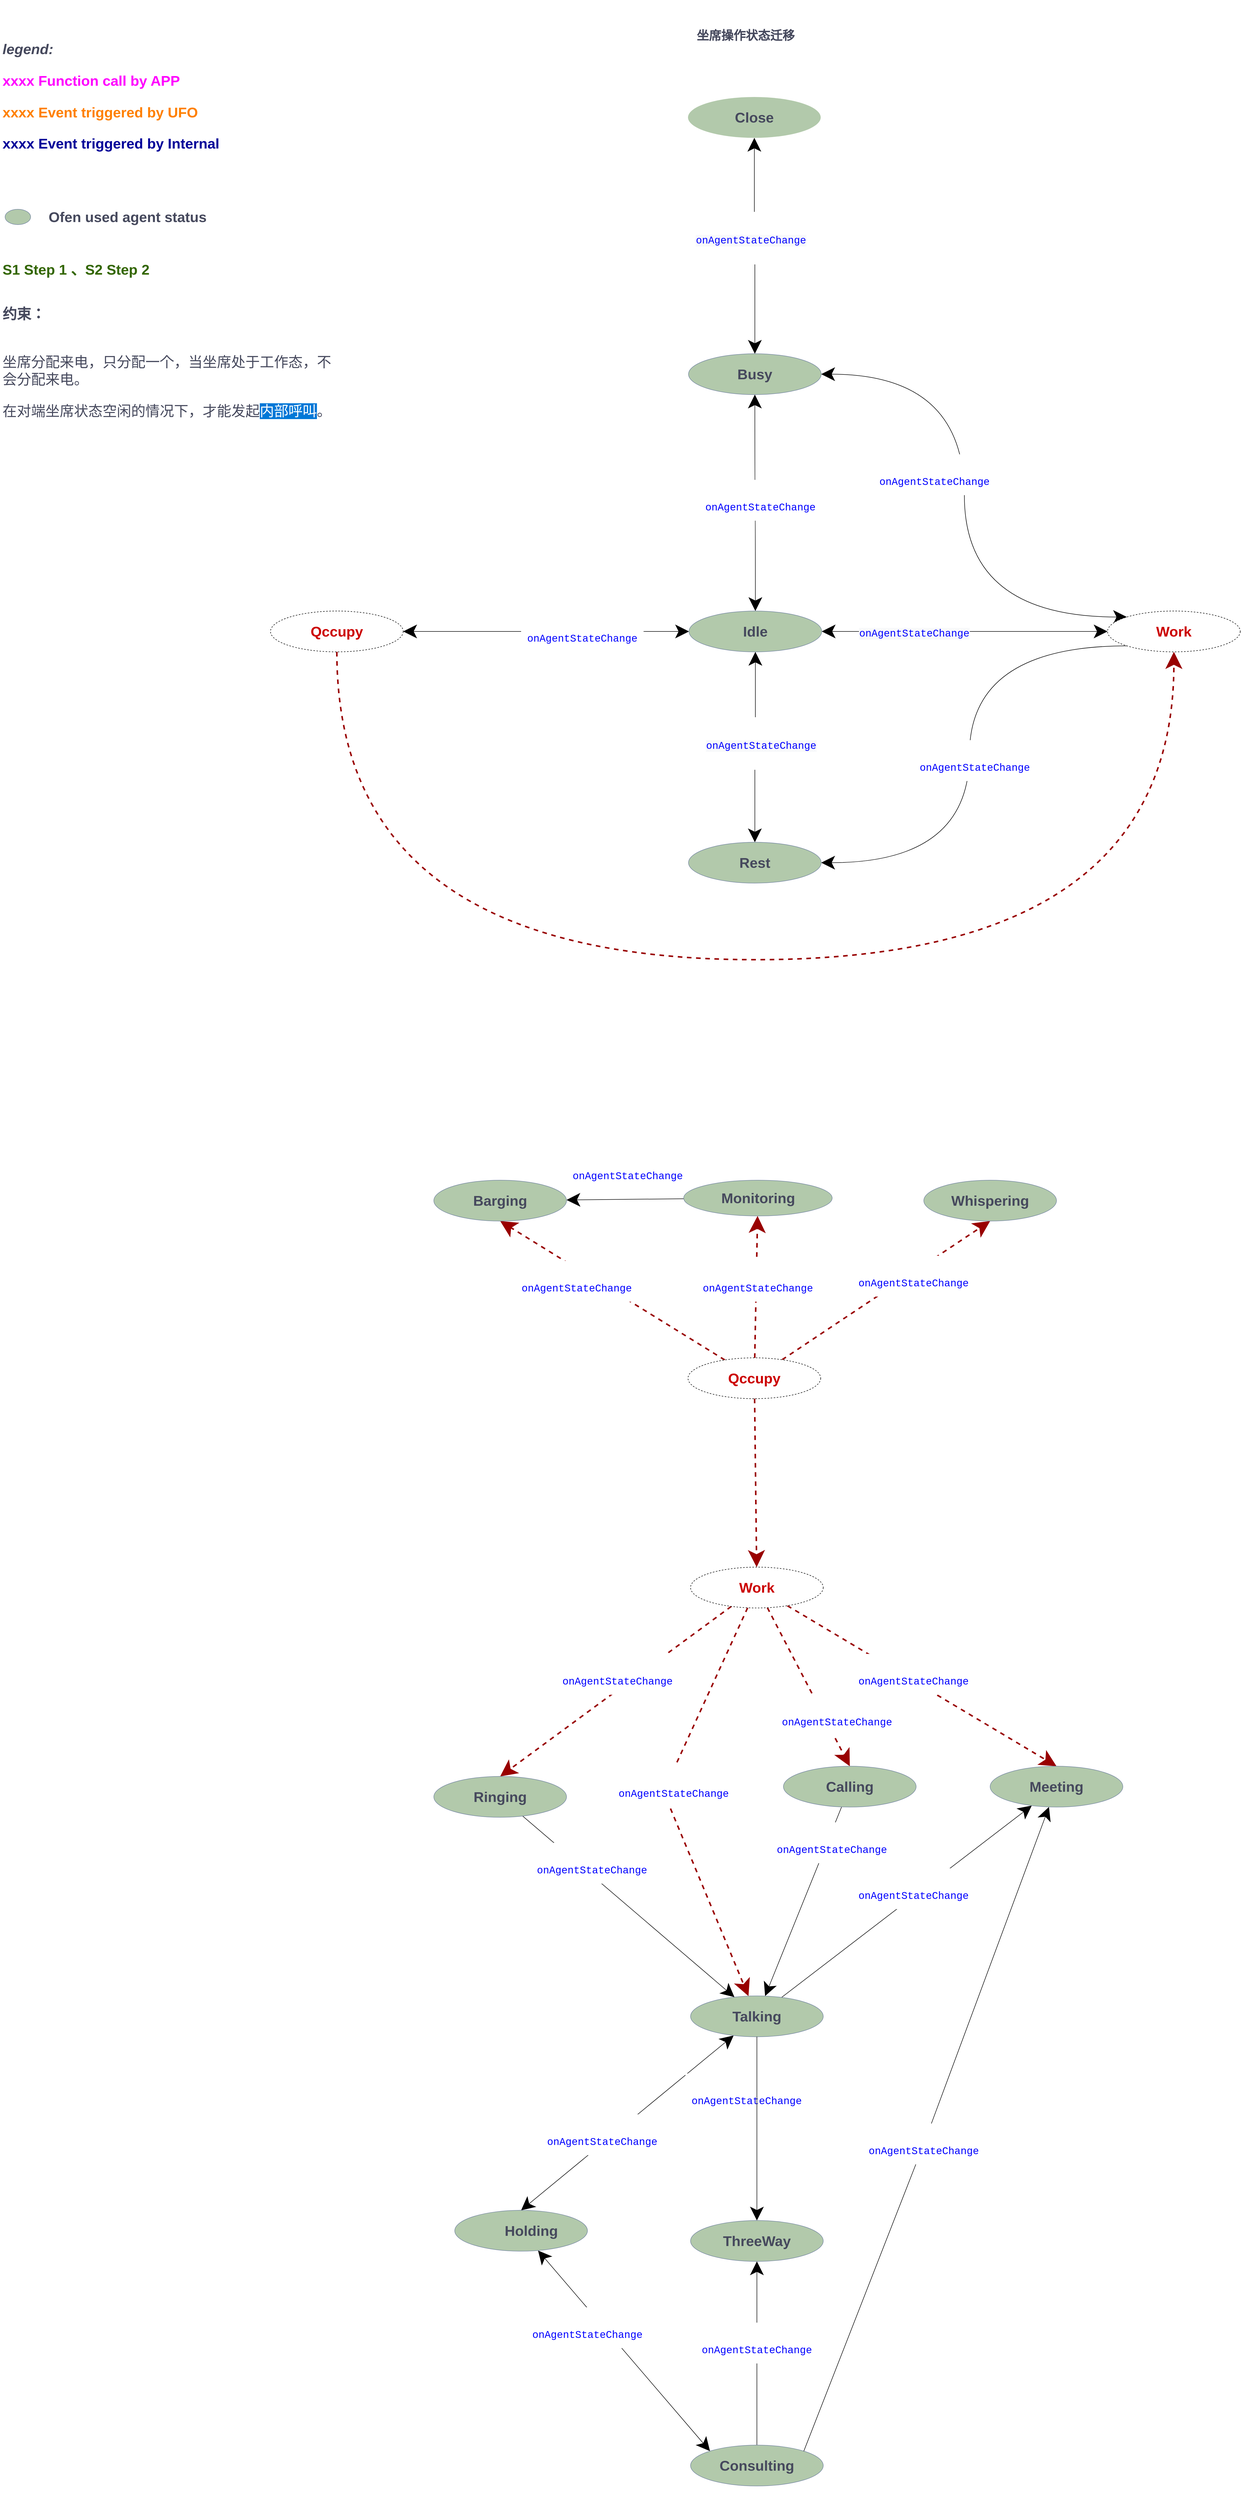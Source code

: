 <mxfile version="16.5.6" type="github">
  <diagram id="exjufbBnSaVFU7colq5O" name="第 1 页">
    <mxGraphModel dx="3065" dy="1188" grid="1" gridSize="10" guides="1" tooltips="1" connect="1" arrows="1" fold="1" page="1" pageScale="1" pageWidth="827" pageHeight="1169" math="0" shadow="0">
      <root>
        <mxCell id="0" />
        <mxCell id="1" parent="0" />
        <mxCell id="luQNXLgjJycTRz7pYveU-1" value="&lt;h1 style=&quot;font-size: 28px&quot;&gt;&lt;font style=&quot;font-size: 28px&quot;&gt;&lt;br&gt;&lt;/font&gt;&lt;/h1&gt;&lt;p style=&quot;font-size: 28px&quot;&gt;&lt;font style=&quot;font-size: 28px&quot;&gt;&lt;b&gt;&lt;i&gt;legend:&lt;/i&gt;&lt;/b&gt;&lt;/font&gt;&lt;/p&gt;&lt;p style=&quot;font-size: 28px&quot;&gt;&lt;font color=&quot;#ff00ff&quot; style=&quot;font-size: 28px&quot;&gt;&lt;b&gt;xxxx Function call by APP&lt;/b&gt;&lt;/font&gt;&lt;/p&gt;&lt;p style=&quot;font-size: 28px&quot;&gt;&lt;font style=&quot;font-size: 28px&quot;&gt;&lt;b style=&quot;color: rgb(255 , 128 , 0)&quot;&gt;xxxx Event triggered&amp;nbsp;by UFO&lt;/b&gt;&lt;font color=&quot;#ff00ff&quot; style=&quot;font-size: 28px&quot;&gt;&lt;b&gt;&lt;br&gt;&lt;/b&gt;&lt;/font&gt;&lt;/font&gt;&lt;/p&gt;&lt;p style=&quot;font-size: 28px&quot;&gt;&lt;b&gt;&lt;font style=&quot;font-size: 28px&quot;&gt;&lt;font color=&quot;#000099&quot; style=&quot;font-size: 28px&quot;&gt;xxxx Event triggered&amp;nbsp;by Internal&lt;/font&gt;&lt;font color=&quot;#ff00ff&quot; style=&quot;font-size: 28px&quot;&gt;&lt;br&gt;&lt;/font&gt;&lt;/font&gt;&lt;/b&gt;&lt;/p&gt;&lt;p style=&quot;font-size: 28px&quot;&gt;&lt;br&gt;&lt;/p&gt;&lt;p style=&quot;font-size: 28px&quot;&gt;&lt;font color=&quot;#336600&quot; style=&quot;font-size: 28px&quot;&gt;&lt;b&gt;&lt;br&gt;&lt;/b&gt;&lt;/font&gt;&lt;/p&gt;&lt;p style=&quot;font-size: 28px&quot;&gt;&lt;font color=&quot;#336600&quot; style=&quot;font-size: 28px&quot;&gt;&lt;b&gt;&lt;br&gt;&lt;/b&gt;&lt;/font&gt;&lt;/p&gt;&lt;p style=&quot;font-size: 28px&quot;&gt;&lt;font color=&quot;#336600&quot; style=&quot;font-size: 28px&quot;&gt;&lt;b&gt;S1 Step 1 、S2 Step 2&lt;/b&gt;&lt;/font&gt;&lt;/p&gt;&lt;p style=&quot;font-size: 28px&quot;&gt;&lt;font style=&quot;font-size: 28px&quot;&gt;&lt;br&gt;&lt;/font&gt;&lt;/p&gt;&lt;p style=&quot;font-size: 28px&quot;&gt;&lt;font color=&quot;#ff8000&quot; style=&quot;font-size: 28px&quot;&gt;&lt;br&gt;&lt;/font&gt;&lt;/p&gt;&lt;p style=&quot;font-size: 28px&quot;&gt;&lt;font color=&quot;#ff8000&quot; style=&quot;font-size: 28px&quot;&gt;&lt;br&gt;&lt;/font&gt;&lt;/p&gt;&lt;p style=&quot;font-size: 28px&quot;&gt;&lt;br&gt;&lt;/p&gt;" style="text;html=1;strokeColor=none;fillColor=none;spacing=5;spacingTop=-20;whiteSpace=wrap;overflow=hidden;rounded=0;fontColor=#46495D;" parent="1" vertex="1">
          <mxGeometry x="-500" y="20" width="661" height="560" as="geometry" />
        </mxCell>
        <mxCell id="luQNXLgjJycTRz7pYveU-2" value="&lt;font size=&quot;1&quot;&gt;&lt;b style=&quot;font-size: 28px&quot;&gt;Ofen used agent status&lt;/b&gt;&lt;/font&gt;" style="text;html=1;align=center;verticalAlign=middle;whiteSpace=wrap;rounded=0;strokeWidth=5;fontColor=#46495D;" parent="1" vertex="1">
          <mxGeometry x="-450" y="420" width="400" height="30" as="geometry" />
        </mxCell>
        <mxCell id="luQNXLgjJycTRz7pYveU-3" value="" style="ellipse;whiteSpace=wrap;html=1;fillColor=#B2C9AB;strokeColor=#788AA3;strokeWidth=1;fontColor=#46495D;" parent="1" vertex="1">
          <mxGeometry x="-490" y="420" width="50" height="30" as="geometry" />
        </mxCell>
        <mxCell id="luQNXLgjJycTRz7pYveU-4" style="edgeStyle=orthogonalEdgeStyle;curved=1;rounded=0;orthogonalLoop=1;jettySize=auto;html=1;endSize=24;startArrow=classic;startFill=1;startSize=24;" parent="1" source="luQNXLgjJycTRz7pYveU-7" target="luQNXLgjJycTRz7pYveU-16" edge="1">
          <mxGeometry relative="1" as="geometry" />
        </mxCell>
        <mxCell id="luQNXLgjJycTRz7pYveU-7" value="&lt;span style=&quot;font-size: 28px&quot;&gt;Busy&lt;/span&gt;" style="ellipse;whiteSpace=wrap;html=1;fillColor=#B2C9AB;strokeColor=#788AA3;fontColor=#46495D;fontStyle=1" parent="1" vertex="1">
          <mxGeometry x="849" y="703" width="260" height="80" as="geometry" />
        </mxCell>
        <mxCell id="luQNXLgjJycTRz7pYveU-8" value="&lt;h1&gt;坐席操作状态迁移&lt;/h1&gt;&lt;p style=&quot;font-size: 20px&quot;&gt;&lt;br&gt;&lt;/p&gt;&lt;p style=&quot;font-size: 20px&quot;&gt;&lt;br&gt;&lt;/p&gt;&lt;p&gt;&lt;font color=&quot;#ff8000&quot;&gt;&lt;br&gt;&lt;/font&gt;&lt;/p&gt;&lt;p&gt;&lt;font color=&quot;#ff8000&quot;&gt;&lt;br&gt;&lt;/font&gt;&lt;/p&gt;&lt;p&gt;&lt;br&gt;&lt;/p&gt;" style="text;html=1;strokeColor=none;fillColor=none;spacing=5;spacingTop=-20;whiteSpace=wrap;overflow=hidden;rounded=0;fontColor=#46495D;" parent="1" vertex="1">
          <mxGeometry x="860" y="60" width="250" height="60" as="geometry" />
        </mxCell>
        <mxCell id="luQNXLgjJycTRz7pYveU-105" style="edgeStyle=orthogonalEdgeStyle;rounded=0;orthogonalLoop=1;jettySize=auto;html=1;endSize=24;startArrow=classic;startFill=1;startSize=24;" parent="1" source="luQNXLgjJycTRz7pYveU-16" target="luQNXLgjJycTRz7pYveU-19" edge="1">
          <mxGeometry relative="1" as="geometry" />
        </mxCell>
        <mxCell id="luQNXLgjJycTRz7pYveU-110" value="" style="edgeStyle=orthogonalEdgeStyle;curved=1;rounded=0;orthogonalLoop=1;jettySize=auto;html=1;endSize=24;startArrow=classic;startFill=1;startSize=24;" parent="1" source="luQNXLgjJycTRz7pYveU-16" target="luQNXLgjJycTRz7pYveU-109" edge="1">
          <mxGeometry relative="1" as="geometry" />
        </mxCell>
        <mxCell id="luQNXLgjJycTRz7pYveU-114" value="" style="edgeStyle=orthogonalEdgeStyle;curved=1;rounded=0;orthogonalLoop=1;jettySize=auto;html=1;startArrow=classic;startFill=1;startSize=24;endSize=24;" parent="1" source="luQNXLgjJycTRz7pYveU-16" target="luQNXLgjJycTRz7pYveU-113" edge="1">
          <mxGeometry relative="1" as="geometry" />
        </mxCell>
        <mxCell id="luQNXLgjJycTRz7pYveU-16" value="&lt;span style=&quot;font-size: 28px&quot;&gt;Idle&lt;/span&gt;" style="ellipse;whiteSpace=wrap;html=1;fillColor=#B2C9AB;strokeColor=#788AA3;fontColor=#46495D;fontStyle=1" parent="1" vertex="1">
          <mxGeometry x="850" y="1207" width="260" height="80" as="geometry" />
        </mxCell>
        <mxCell id="luQNXLgjJycTRz7pYveU-19" value="&lt;span style=&quot;font-size: 28px&quot;&gt;Rest&lt;/span&gt;" style="ellipse;whiteSpace=wrap;html=1;fillColor=#B2C9AB;strokeColor=#788AA3;fontColor=#46495D;fontStyle=1" parent="1" vertex="1">
          <mxGeometry x="849" y="1660" width="260" height="80" as="geometry" />
        </mxCell>
        <mxCell id="luQNXLgjJycTRz7pYveU-20" style="edgeStyle=orthogonalEdgeStyle;rounded=0;orthogonalLoop=1;jettySize=auto;html=1;entryX=0.5;entryY=0;entryDx=0;entryDy=0;endSize=24;startArrow=classic;startFill=1;startSize=24;" parent="1" source="luQNXLgjJycTRz7pYveU-21" target="luQNXLgjJycTRz7pYveU-7" edge="1">
          <mxGeometry relative="1" as="geometry" />
        </mxCell>
        <mxCell id="luQNXLgjJycTRz7pYveU-21" value="&lt;span style=&quot;font-size: 28px&quot;&gt;Close&lt;/span&gt;" style="ellipse;whiteSpace=wrap;html=1;fillColor=#B2C9AB;strokeColor=none;fontColor=#46495D;fontStyle=1" parent="1" vertex="1">
          <mxGeometry x="848" y="200" width="260" height="80" as="geometry" />
        </mxCell>
        <mxCell id="luQNXLgjJycTRz7pYveU-60" value="&lt;div style=&quot;font-family: &amp;#34;consolas&amp;#34; , &amp;#34;courier new&amp;#34; , monospace ; line-height: 19px ; font-size: 28px&quot;&gt;&lt;div style=&quot;font-family: &amp;#34;consolas&amp;#34; , &amp;#34;courier new&amp;#34; , monospace ; line-height: 19px&quot;&gt;&lt;h1 class=&quot;topictitle1&quot;&gt;&lt;span style=&quot;background-color: rgb(248 , 249 , 250) ; color: rgb(0 , 0 , 255) ; font-size: 20px ; font-weight: 400&quot;&gt;onAgentStateChange&lt;/span&gt;&lt;br&gt;&lt;/h1&gt;&lt;/div&gt;&lt;/div&gt;" style="edgeLabel;html=1;align=center;verticalAlign=middle;resizable=0;points=[];fontSize=15;fontColor=#CC00CC;labelBackgroundColor=default;fontStyle=1;" parent="1" vertex="1" connectable="0">
          <mxGeometry x="651" y="270" as="geometry">
            <mxPoint x="320" y="206" as="offset" />
          </mxGeometry>
        </mxCell>
        <mxCell id="luQNXLgjJycTRz7pYveU-61" value="&lt;span style=&quot;font-family: &amp;#34;consolas&amp;#34; , &amp;#34;courier new&amp;#34; , monospace&quot;&gt;&lt;br&gt;&lt;/span&gt;&lt;span style=&quot;color: rgb(0 , 0 , 255) ; font-family: &amp;#34;consolas&amp;#34; , &amp;#34;courier new&amp;#34; , monospace&quot;&gt;onAgentStateChange&lt;/span&gt;&lt;span style=&quot;color: rgb(0 , 0 , 255) ; font-family: &amp;#34;consolas&amp;#34; , &amp;#34;courier new&amp;#34; , monospace&quot;&gt;&lt;br&gt;&lt;/span&gt;" style="rounded=0;whiteSpace=wrap;html=1;labelBackgroundColor=none;fontSize=20;fontColor=#FF8000;fillColor=#FFFFFF;gradientColor=none;strokeColor=none;" parent="1" vertex="1">
          <mxGeometry x="870" y="950" width="240" height="80" as="geometry" />
        </mxCell>
        <mxCell id="luQNXLgjJycTRz7pYveU-82" value="&lt;div style=&quot;font-family: &amp;#34;consolas&amp;#34; , &amp;#34;courier new&amp;#34; , monospace ; line-height: 19px ; font-size: 28px&quot;&gt;&lt;div style=&quot;font-family: &amp;#34;consolas&amp;#34; , &amp;#34;courier new&amp;#34; , monospace ; line-height: 19px&quot;&gt;&lt;h1 class=&quot;topictitle1&quot;&gt;&lt;span style=&quot;background-color: rgb(248 , 249 , 250) ; color: rgb(0 , 0 , 255) ; font-size: 20px ; font-weight: 400&quot;&gt;onAgentStateChange&lt;/span&gt;&lt;br&gt;&lt;/h1&gt;&lt;/div&gt;&lt;/div&gt;" style="edgeLabel;html=1;align=center;verticalAlign=middle;resizable=0;points=[];fontSize=15;fontColor=#CC00CC;labelBackgroundColor=default;fontStyle=1;" parent="1" vertex="1" connectable="0">
          <mxGeometry x="671" y="1260" as="geometry">
            <mxPoint x="320" y="206" as="offset" />
          </mxGeometry>
        </mxCell>
        <mxCell id="luQNXLgjJycTRz7pYveU-90" value="&lt;span style=&quot;font-family: &amp;#34;consolas&amp;#34; , &amp;#34;courier new&amp;#34; , monospace&quot;&gt;&lt;br&gt;&lt;/span&gt;&lt;span style=&quot;color: rgb(0 , 0 , 255) ; font-family: &amp;#34;consolas&amp;#34; , &amp;#34;courier new&amp;#34; , monospace&quot;&gt;onAgentStateChange&lt;/span&gt;&lt;span style=&quot;color: rgb(0 , 0 , 255) ; font-family: &amp;#34;consolas&amp;#34; , &amp;#34;courier new&amp;#34; , monospace&quot;&gt;&lt;br&gt;&lt;/span&gt;" style="rounded=0;whiteSpace=wrap;html=1;labelBackgroundColor=none;fontSize=20;fontColor=#FF8000;fillColor=#FFFFFF;gradientColor=none;strokeColor=none;" parent="1" vertex="1">
          <mxGeometry x="521" y="1207" width="240" height="80" as="geometry" />
        </mxCell>
        <mxCell id="gVOeunJgA8M7Oenam6cE-50" style="edgeStyle=orthogonalEdgeStyle;rounded=0;orthogonalLoop=1;jettySize=auto;html=1;dashed=1;fontColor=#CC0000;startArrow=none;startFill=0;startSize=24;endSize=24;strokeColor=#990000;strokeWidth=3;curved=1;" parent="1" source="luQNXLgjJycTRz7pYveU-109" target="luQNXLgjJycTRz7pYveU-113" edge="1">
          <mxGeometry relative="1" as="geometry">
            <Array as="points">
              <mxPoint x="160" y="1890" />
              <mxPoint x="1800" y="1890" />
            </Array>
          </mxGeometry>
        </mxCell>
        <mxCell id="luQNXLgjJycTRz7pYveU-109" value="&lt;span style=&quot;font-size: 28px&quot;&gt;Qccupy&lt;/span&gt;" style="ellipse;whiteSpace=wrap;html=1;dashed=1;fontStyle=1;fontColor=#CC0000;" parent="1" vertex="1">
          <mxGeometry x="30" y="1207" width="260" height="80" as="geometry" />
        </mxCell>
        <mxCell id="luQNXLgjJycTRz7pYveU-115" style="rounded=0;orthogonalLoop=1;jettySize=auto;html=1;entryX=1;entryY=0.5;entryDx=0;entryDy=0;startArrow=classic;startFill=1;startSize=24;endSize=24;edgeStyle=orthogonalEdgeStyle;curved=1;exitX=0;exitY=0;exitDx=0;exitDy=0;" parent="1" source="luQNXLgjJycTRz7pYveU-113" target="luQNXLgjJycTRz7pYveU-7" edge="1">
          <mxGeometry relative="1" as="geometry" />
        </mxCell>
        <mxCell id="luQNXLgjJycTRz7pYveU-117" style="edgeStyle=orthogonalEdgeStyle;curved=1;rounded=0;orthogonalLoop=1;jettySize=auto;html=1;entryX=1;entryY=0.5;entryDx=0;entryDy=0;startArrow=none;startFill=0;startSize=24;endSize=24;exitX=0;exitY=1;exitDx=0;exitDy=0;" parent="1" source="luQNXLgjJycTRz7pYveU-113" target="luQNXLgjJycTRz7pYveU-19" edge="1">
          <mxGeometry relative="1" as="geometry" />
        </mxCell>
        <mxCell id="luQNXLgjJycTRz7pYveU-113" value="&lt;span style=&quot;font-size: 28px&quot;&gt;Work&lt;/span&gt;" style="ellipse;whiteSpace=wrap;html=1;dashed=1;fontStyle=1;fontColor=#CC0000;" parent="1" vertex="1">
          <mxGeometry x="1670" y="1207" width="260" height="80" as="geometry" />
        </mxCell>
        <mxCell id="luQNXLgjJycTRz7pYveU-116" value="&lt;span style=&quot;font-family: &amp;#34;consolas&amp;#34; , &amp;#34;courier new&amp;#34; , monospace&quot;&gt;&lt;br&gt;&lt;/span&gt;&lt;span style=&quot;color: rgb(0 , 0 , 255) ; font-family: &amp;#34;consolas&amp;#34; , &amp;#34;courier new&amp;#34; , monospace&quot;&gt;onAgentStateChange&lt;/span&gt;&lt;span style=&quot;color: rgb(0 , 0 , 255) ; font-family: &amp;#34;consolas&amp;#34; , &amp;#34;courier new&amp;#34; , monospace&quot;&gt;&lt;br&gt;&lt;/span&gt;" style="rounded=0;whiteSpace=wrap;html=1;labelBackgroundColor=none;fontSize=20;fontColor=#FF8000;fillColor=#FFFFFF;gradientColor=none;strokeColor=none;" parent="1" vertex="1">
          <mxGeometry x="1211" y="900" width="240" height="80" as="geometry" />
        </mxCell>
        <mxCell id="luQNXLgjJycTRz7pYveU-118" value="&lt;span style=&quot;font-family: &amp;#34;consolas&amp;#34; , &amp;#34;courier new&amp;#34; , monospace&quot;&gt;&lt;br&gt;&lt;/span&gt;&lt;span style=&quot;color: rgb(0 , 0 , 255) ; font-family: &amp;#34;consolas&amp;#34; , &amp;#34;courier new&amp;#34; , monospace&quot;&gt;onAgentStateChange&lt;/span&gt;&lt;span style=&quot;color: rgb(0 , 0 , 255) ; font-family: &amp;#34;consolas&amp;#34; , &amp;#34;courier new&amp;#34; , monospace&quot;&gt;&lt;br&gt;&lt;/span&gt;" style="rounded=0;whiteSpace=wrap;html=1;labelBackgroundColor=none;fontSize=20;fontColor=#FF8000;fillColor=#FFFFFF;gradientColor=none;strokeColor=none;" parent="1" vertex="1">
          <mxGeometry x="1290" y="1460" width="240" height="80" as="geometry" />
        </mxCell>
        <mxCell id="luQNXLgjJycTRz7pYveU-119" value="&lt;div style=&quot;font-family: &amp;#34;consolas&amp;#34; , &amp;#34;courier new&amp;#34; , monospace ; line-height: 19px ; font-size: 28px&quot;&gt;&lt;div style=&quot;font-family: &amp;#34;consolas&amp;#34; , &amp;#34;courier new&amp;#34; , monospace ; line-height: 19px&quot;&gt;&lt;h1 class=&quot;topictitle1&quot;&gt;&lt;span style=&quot;background-color: rgb(248 , 249 , 250) ; color: rgb(0 , 0 , 255) ; font-size: 20px ; font-weight: 400&quot;&gt;onAgentStateChange&lt;/span&gt;&lt;br&gt;&lt;/h1&gt;&lt;/div&gt;&lt;/div&gt;" style="edgeLabel;html=1;align=center;verticalAlign=middle;resizable=0;points=[];fontSize=15;fontColor=#CC00CC;labelBackgroundColor=default;fontStyle=1;" parent="1" vertex="1" connectable="0">
          <mxGeometry x="971" y="1040" as="geometry">
            <mxPoint x="320" y="206" as="offset" />
          </mxGeometry>
        </mxCell>
        <mxCell id="luQNXLgjJycTRz7pYveU-126" style="rounded=0;orthogonalLoop=1;jettySize=auto;html=1;startArrow=none;startFill=0;startSize=24;endSize=24;dashed=1;strokeColor=#990000;strokeWidth=3;" parent="1" source="luQNXLgjJycTRz7pYveU-120" target="luQNXLgjJycTRz7pYveU-123" edge="1">
          <mxGeometry relative="1" as="geometry" />
        </mxCell>
        <mxCell id="luQNXLgjJycTRz7pYveU-127" style="rounded=0;orthogonalLoop=1;jettySize=auto;html=1;entryX=0.5;entryY=1;entryDx=0;entryDy=0;startArrow=none;startFill=0;startSize=24;endSize=24;dashed=1;strokeColor=#990000;strokeWidth=3;" parent="1" source="luQNXLgjJycTRz7pYveU-120" target="luQNXLgjJycTRz7pYveU-124" edge="1">
          <mxGeometry relative="1" as="geometry" />
        </mxCell>
        <mxCell id="luQNXLgjJycTRz7pYveU-128" style="rounded=0;orthogonalLoop=1;jettySize=auto;html=1;startArrow=none;startFill=0;startSize=24;endSize=24;entryX=0.5;entryY=1;entryDx=0;entryDy=0;dashed=1;strokeColor=#990000;strokeWidth=3;" parent="1" source="luQNXLgjJycTRz7pYveU-120" target="luQNXLgjJycTRz7pYveU-125" edge="1">
          <mxGeometry relative="1" as="geometry" />
        </mxCell>
        <mxCell id="gVOeunJgA8M7Oenam6cE-51" style="rounded=0;orthogonalLoop=1;jettySize=auto;html=1;dashed=1;fontColor=#CC0000;startArrow=none;startFill=0;startSize=24;endSize=24;strokeColor=#990000;strokeWidth=3;" parent="1" source="luQNXLgjJycTRz7pYveU-120" target="luQNXLgjJycTRz7pYveU-130" edge="1">
          <mxGeometry relative="1" as="geometry" />
        </mxCell>
        <mxCell id="luQNXLgjJycTRz7pYveU-120" value="&lt;span style=&quot;font-size: 28px&quot;&gt;Qccupy&lt;/span&gt;" style="ellipse;whiteSpace=wrap;html=1;dashed=1;fontStyle=1;fontColor=#CC0000;" parent="1" vertex="1">
          <mxGeometry x="848" y="2670" width="260" height="80" as="geometry" />
        </mxCell>
        <mxCell id="luQNXLgjJycTRz7pYveU-129" style="rounded=0;orthogonalLoop=1;jettySize=auto;html=1;startArrow=none;startFill=0;startSize=24;endSize=24;" parent="1" source="luQNXLgjJycTRz7pYveU-123" target="luQNXLgjJycTRz7pYveU-124" edge="1">
          <mxGeometry relative="1" as="geometry" />
        </mxCell>
        <mxCell id="luQNXLgjJycTRz7pYveU-123" value="&lt;span style=&quot;font-size: 28px&quot;&gt;Monitoring&lt;/span&gt;" style="ellipse;whiteSpace=wrap;html=1;fillColor=#B2C9AB;strokeColor=#788AA3;fontColor=#46495D;fontStyle=1" parent="1" vertex="1">
          <mxGeometry x="839.5" y="2322" width="291" height="70" as="geometry" />
        </mxCell>
        <mxCell id="luQNXLgjJycTRz7pYveU-124" value="&lt;span style=&quot;font-size: 28px&quot;&gt;Barging&lt;/span&gt;" style="ellipse;whiteSpace=wrap;html=1;fillColor=#B2C9AB;strokeColor=#788AA3;fontColor=#46495D;fontStyle=1" parent="1" vertex="1">
          <mxGeometry x="350" y="2322" width="260" height="80" as="geometry" />
        </mxCell>
        <mxCell id="luQNXLgjJycTRz7pYveU-125" value="&lt;span style=&quot;font-size: 28px&quot;&gt;Whispering&lt;/span&gt;" style="ellipse;whiteSpace=wrap;html=1;fillColor=#B2C9AB;strokeColor=#788AA3;fontColor=#46495D;fontStyle=1" parent="1" vertex="1">
          <mxGeometry x="1310" y="2322" width="260" height="80" as="geometry" />
        </mxCell>
        <mxCell id="luQNXLgjJycTRz7pYveU-136" style="edgeStyle=none;rounded=0;orthogonalLoop=1;jettySize=auto;html=1;entryX=0.5;entryY=0;entryDx=0;entryDy=0;startArrow=none;startFill=0;startSize=24;endSize=24;dashed=1;strokeColor=#990000;strokeWidth=3;" parent="1" source="luQNXLgjJycTRz7pYveU-130" target="luQNXLgjJycTRz7pYveU-133" edge="1">
          <mxGeometry relative="1" as="geometry" />
        </mxCell>
        <mxCell id="gVOeunJgA8M7Oenam6cE-24" style="edgeStyle=none;rounded=0;orthogonalLoop=1;jettySize=auto;html=1;entryX=0.5;entryY=0;entryDx=0;entryDy=0;endSize=24;dashed=1;strokeColor=#990000;strokeWidth=3;" parent="1" source="luQNXLgjJycTRz7pYveU-130" target="luQNXLgjJycTRz7pYveU-132" edge="1">
          <mxGeometry relative="1" as="geometry" />
        </mxCell>
        <mxCell id="gVOeunJgA8M7Oenam6cE-32" style="edgeStyle=none;rounded=0;orthogonalLoop=1;jettySize=auto;html=1;entryX=0.5;entryY=0;entryDx=0;entryDy=0;startArrow=none;startFill=0;startSize=24;endSize=24;dashed=1;strokeColor=#990000;strokeWidth=3;" parent="1" source="luQNXLgjJycTRz7pYveU-130" target="luQNXLgjJycTRz7pYveU-170" edge="1">
          <mxGeometry relative="1" as="geometry" />
        </mxCell>
        <mxCell id="gVOeunJgA8M7Oenam6cE-43" style="edgeStyle=none;rounded=0;orthogonalLoop=1;jettySize=auto;html=1;fontColor=#CC0000;startArrow=none;startFill=0;startSize=24;endSize=24;dashed=1;strokeColor=#990000;strokeWidth=3;" parent="1" source="luQNXLgjJycTRz7pYveU-130" target="luQNXLgjJycTRz7pYveU-131" edge="1">
          <mxGeometry relative="1" as="geometry">
            <Array as="points">
              <mxPoint x="800" y="3520" />
            </Array>
          </mxGeometry>
        </mxCell>
        <mxCell id="luQNXLgjJycTRz7pYveU-130" value="&lt;span style=&quot;font-size: 28px&quot;&gt;Work&lt;/span&gt;" style="ellipse;whiteSpace=wrap;html=1;dashed=1;fontStyle=1;fontColor=#CC0000;" parent="1" vertex="1">
          <mxGeometry x="853" y="3080" width="260" height="80" as="geometry" />
        </mxCell>
        <mxCell id="gVOeunJgA8M7Oenam6cE-5" style="edgeStyle=none;rounded=0;orthogonalLoop=1;jettySize=auto;html=1;endSize=24;" parent="1" source="luQNXLgjJycTRz7pYveU-131" target="luQNXLgjJycTRz7pYveU-170" edge="1">
          <mxGeometry relative="1" as="geometry" />
        </mxCell>
        <mxCell id="gVOeunJgA8M7Oenam6cE-25" style="edgeStyle=none;rounded=0;orthogonalLoop=1;jettySize=auto;html=1;endSize=24;entryX=0.5;entryY=0;entryDx=0;entryDy=0;startArrow=classic;startFill=1;startSize=24;" parent="1" source="luQNXLgjJycTRz7pYveU-131" target="luQNXLgjJycTRz7pYveU-134" edge="1">
          <mxGeometry relative="1" as="geometry">
            <mxPoint x="510" y="4350" as="targetPoint" />
          </mxGeometry>
        </mxCell>
        <mxCell id="luQNXLgjJycTRz7pYveU-131" value="&lt;span style=&quot;font-size: 28px&quot;&gt;Talking&lt;/span&gt;" style="ellipse;whiteSpace=wrap;html=1;fillColor=#B2C9AB;strokeColor=#788AA3;fontColor=#46495D;fontStyle=1" parent="1" vertex="1">
          <mxGeometry x="853" y="3920" width="260" height="80" as="geometry" />
        </mxCell>
        <mxCell id="luQNXLgjJycTRz7pYveU-139" style="edgeStyle=none;rounded=0;orthogonalLoop=1;jettySize=auto;html=1;startArrow=none;startFill=0;startSize=24;endSize=24;" parent="1" source="luQNXLgjJycTRz7pYveU-132" target="luQNXLgjJycTRz7pYveU-131" edge="1">
          <mxGeometry relative="1" as="geometry" />
        </mxCell>
        <mxCell id="luQNXLgjJycTRz7pYveU-132" value="&lt;span style=&quot;font-size: 28px&quot;&gt;Calling&lt;/span&gt;" style="ellipse;whiteSpace=wrap;html=1;fillColor=#B2C9AB;strokeColor=#788AA3;fontColor=#46495D;fontStyle=1" parent="1" vertex="1">
          <mxGeometry x="1035" y="3470" width="260" height="80" as="geometry" />
        </mxCell>
        <mxCell id="gVOeunJgA8M7Oenam6cE-21" style="edgeStyle=none;rounded=0;orthogonalLoop=1;jettySize=auto;html=1;endSize=24;" parent="1" source="luQNXLgjJycTRz7pYveU-133" target="luQNXLgjJycTRz7pYveU-131" edge="1">
          <mxGeometry relative="1" as="geometry" />
        </mxCell>
        <mxCell id="luQNXLgjJycTRz7pYveU-133" value="&lt;span style=&quot;font-size: 28px&quot;&gt;Ringing&lt;/span&gt;" style="ellipse;whiteSpace=wrap;html=1;fillColor=#B2C9AB;strokeColor=#788AA3;fontColor=#46495D;fontStyle=1" parent="1" vertex="1">
          <mxGeometry x="350" y="3490" width="260" height="80" as="geometry" />
        </mxCell>
        <mxCell id="luQNXLgjJycTRz7pYveU-146" style="edgeStyle=none;rounded=0;orthogonalLoop=1;jettySize=auto;html=1;entryX=0;entryY=0;entryDx=0;entryDy=0;startArrow=classic;startFill=1;startSize=24;endSize=24;" parent="1" source="luQNXLgjJycTRz7pYveU-134" target="luQNXLgjJycTRz7pYveU-143" edge="1">
          <mxGeometry relative="1" as="geometry" />
        </mxCell>
        <mxCell id="luQNXLgjJycTRz7pYveU-134" value="&lt;blockquote style=&quot;margin: 0 0 0 40px ; border: none ; padding: 0px&quot;&gt;&lt;span style=&quot;font-size: 28px&quot;&gt;Holding&lt;/span&gt;&lt;/blockquote&gt;" style="ellipse;whiteSpace=wrap;html=1;fillColor=#B2C9AB;strokeColor=#788AA3;fontColor=#46495D;fontStyle=1" parent="1" vertex="1">
          <mxGeometry x="391" y="4340" width="260" height="80" as="geometry" />
        </mxCell>
        <mxCell id="luQNXLgjJycTRz7pYveU-135" value="&lt;span style=&quot;font-size: 28px&quot;&gt;ThreeWay&lt;/span&gt;" style="ellipse;whiteSpace=wrap;html=1;fillColor=#B2C9AB;strokeColor=#788AA3;fontColor=#46495D;fontStyle=1" parent="1" vertex="1">
          <mxGeometry x="853" y="4360" width="260" height="80" as="geometry" />
        </mxCell>
        <mxCell id="gVOeunJgA8M7Oenam6cE-2" style="rounded=0;orthogonalLoop=1;jettySize=auto;html=1;endSize=24;startArrow=none;" parent="1" source="gVOeunJgA8M7Oenam6cE-29" target="luQNXLgjJycTRz7pYveU-170" edge="1">
          <mxGeometry relative="1" as="geometry" />
        </mxCell>
        <mxCell id="gVOeunJgA8M7Oenam6cE-8" style="edgeStyle=none;rounded=0;orthogonalLoop=1;jettySize=auto;html=1;endSize=24;entryX=0.5;entryY=1;entryDx=0;entryDy=0;" parent="1" source="luQNXLgjJycTRz7pYveU-143" target="luQNXLgjJycTRz7pYveU-135" edge="1">
          <mxGeometry relative="1" as="geometry" />
        </mxCell>
        <mxCell id="luQNXLgjJycTRz7pYveU-143" value="&lt;span style=&quot;font-size: 28px&quot;&gt;Consulting&lt;/span&gt;" style="ellipse;whiteSpace=wrap;html=1;fillColor=#B2C9AB;strokeColor=#788AA3;fontColor=#46495D;fontStyle=1" parent="1" vertex="1">
          <mxGeometry x="853" y="4800" width="260" height="80" as="geometry" />
        </mxCell>
        <mxCell id="luQNXLgjJycTRz7pYveU-151" value="&lt;h1 style=&quot;font-size: 28px&quot;&gt;约束：&lt;/h1&gt;&lt;div&gt;&lt;br&gt;&lt;/div&gt;&lt;p style=&quot;font-size: 28px&quot;&gt;坐席分配来电，只分配一个，当坐席处于工作态，不会分配来电。&lt;/p&gt;&lt;p style=&quot;font-size: 28px&quot;&gt;在对端坐席状态空闲的情况下，才能发起&lt;font color=&quot;#ffffff&quot; style=&quot;background-color: rgb(0 , 120 , 215)&quot;&gt;内部呼叫&lt;/font&gt;。&lt;br&gt;&lt;/p&gt;" style="text;html=1;strokeColor=none;fillColor=none;spacing=5;spacingTop=-20;whiteSpace=wrap;overflow=hidden;rounded=0;fontColor=#46495D;" parent="1" vertex="1">
          <mxGeometry x="-500" y="600" width="661" height="560" as="geometry" />
        </mxCell>
        <mxCell id="luQNXLgjJycTRz7pYveU-153" value="&lt;span style=&quot;font-family: &amp;#34;consolas&amp;#34; , &amp;#34;courier new&amp;#34; , monospace&quot;&gt;&lt;br&gt;&lt;/span&gt;&lt;span style=&quot;color: rgb(0 , 0 , 255) ; font-family: &amp;#34;consolas&amp;#34; , &amp;#34;courier new&amp;#34; , monospace&quot;&gt;onAgentStateChange&lt;/span&gt;&lt;span style=&quot;color: rgb(0 , 0 , 255) ; font-family: &amp;#34;consolas&amp;#34; , &amp;#34;courier new&amp;#34; , monospace&quot;&gt;&lt;br&gt;&lt;/span&gt;" style="rounded=0;whiteSpace=wrap;html=1;labelBackgroundColor=none;fontSize=20;fontColor=#FF8000;fillColor=#FFFFFF;gradientColor=none;strokeColor=none;" parent="1" vertex="1">
          <mxGeometry x="590" y="3250" width="240" height="80" as="geometry" />
        </mxCell>
        <mxCell id="luQNXLgjJycTRz7pYveU-161" value="&lt;span style=&quot;font-family: &amp;#34;consolas&amp;#34; , &amp;#34;courier new&amp;#34; , monospace&quot;&gt;&lt;br&gt;&lt;/span&gt;&lt;span style=&quot;color: rgb(0 , 0 , 255) ; font-family: &amp;#34;consolas&amp;#34; , &amp;#34;courier new&amp;#34; , monospace&quot;&gt;onAgentStateChange&lt;/span&gt;&lt;span style=&quot;color: rgb(0 , 0 , 255) ; font-family: &amp;#34;consolas&amp;#34; , &amp;#34;courier new&amp;#34; , monospace&quot;&gt;&lt;br&gt;&lt;/span&gt;" style="rounded=0;whiteSpace=wrap;html=1;labelBackgroundColor=none;fontSize=20;fontColor=#FF8000;fillColor=#FFFFFF;gradientColor=none;strokeColor=none;" parent="1" vertex="1">
          <mxGeometry x="843" y="4072" width="240" height="80" as="geometry" />
        </mxCell>
        <mxCell id="luQNXLgjJycTRz7pYveU-164" value="&lt;span style=&quot;font-family: &amp;#34;consolas&amp;#34; , &amp;#34;courier new&amp;#34; , monospace&quot;&gt;&lt;br&gt;&lt;/span&gt;&lt;span style=&quot;color: rgb(0 , 0 , 255) ; font-family: &amp;#34;consolas&amp;#34; , &amp;#34;courier new&amp;#34; , monospace&quot;&gt;onAgentStateChange&lt;/span&gt;&lt;span style=&quot;color: rgb(0 , 0 , 255) ; font-family: &amp;#34;consolas&amp;#34; , &amp;#34;courier new&amp;#34; , monospace&quot;&gt;&lt;br&gt;&lt;/span&gt;" style="rounded=0;whiteSpace=wrap;html=1;labelBackgroundColor=none;fontSize=20;fontColor=#FF8000;fillColor=#FFFFFF;gradientColor=none;strokeColor=none;" parent="1" vertex="1">
          <mxGeometry x="1170" y="2470" width="240" height="80" as="geometry" />
        </mxCell>
        <mxCell id="luQNXLgjJycTRz7pYveU-165" value="&lt;span style=&quot;font-family: &amp;#34;consolas&amp;#34; , &amp;#34;courier new&amp;#34; , monospace&quot;&gt;&lt;br&gt;&lt;/span&gt;&lt;span style=&quot;color: rgb(0 , 0 , 255) ; font-family: &amp;#34;consolas&amp;#34; , &amp;#34;courier new&amp;#34; , monospace&quot;&gt;onAgentStateChange&lt;/span&gt;&lt;span style=&quot;color: rgb(0 , 0 , 255) ; font-family: &amp;#34;consolas&amp;#34; , &amp;#34;courier new&amp;#34; , monospace&quot;&gt;&lt;br&gt;&lt;/span&gt;" style="rounded=0;whiteSpace=wrap;html=1;labelBackgroundColor=none;fontSize=20;fontColor=#FF8000;fillColor=#FFFFFF;gradientColor=none;strokeColor=none;" parent="1" vertex="1">
          <mxGeometry x="865" y="2480" width="240" height="80" as="geometry" />
        </mxCell>
        <mxCell id="luQNXLgjJycTRz7pYveU-166" value="&lt;span style=&quot;font-family: &amp;#34;consolas&amp;#34; , &amp;#34;courier new&amp;#34; , monospace&quot;&gt;&lt;br&gt;&lt;/span&gt;&lt;span style=&quot;color: rgb(0 , 0 , 255) ; font-family: &amp;#34;consolas&amp;#34; , &amp;#34;courier new&amp;#34; , monospace&quot;&gt;onAgentStateChange&lt;/span&gt;&lt;span style=&quot;color: rgb(0 , 0 , 255) ; font-family: &amp;#34;consolas&amp;#34; , &amp;#34;courier new&amp;#34; , monospace&quot;&gt;&lt;br&gt;&lt;/span&gt;" style="rounded=0;whiteSpace=wrap;html=1;labelBackgroundColor=none;fontSize=20;fontColor=#FF8000;fillColor=#FFFFFF;gradientColor=none;strokeColor=none;" parent="1" vertex="1">
          <mxGeometry x="510" y="2480" width="240" height="80" as="geometry" />
        </mxCell>
        <mxCell id="luQNXLgjJycTRz7pYveU-167" value="&lt;span style=&quot;font-family: &amp;#34;consolas&amp;#34; , &amp;#34;courier new&amp;#34; , monospace&quot;&gt;&lt;br&gt;&lt;/span&gt;&lt;span style=&quot;color: rgb(0 , 0 , 255) ; font-family: &amp;#34;consolas&amp;#34; , &amp;#34;courier new&amp;#34; , monospace&quot;&gt;onAgentStateChange&lt;/span&gt;&lt;span style=&quot;color: rgb(0 , 0 , 255) ; font-family: &amp;#34;consolas&amp;#34; , &amp;#34;courier new&amp;#34; , monospace&quot;&gt;&lt;br&gt;&lt;/span&gt;" style="rounded=0;whiteSpace=wrap;html=1;labelBackgroundColor=none;fontSize=20;fontColor=#FF8000;fillColor=#FFFFFF;gradientColor=none;strokeColor=none;" parent="1" vertex="1">
          <mxGeometry x="610" y="2260" width="240" height="80" as="geometry" />
        </mxCell>
        <mxCell id="luQNXLgjJycTRz7pYveU-170" value="&lt;span style=&quot;font-size: 28px&quot;&gt;Meeting&lt;/span&gt;" style="ellipse;whiteSpace=wrap;html=1;fillColor=#B2C9AB;strokeColor=#788AA3;fontColor=#46495D;fontStyle=1" parent="1" vertex="1">
          <mxGeometry x="1440" y="3470" width="260" height="80" as="geometry" />
        </mxCell>
        <mxCell id="luQNXLgjJycTRz7pYveU-171" style="edgeStyle=none;rounded=0;orthogonalLoop=1;jettySize=auto;html=1;exitX=0.5;exitY=1;exitDx=0;exitDy=0;dashed=1;startArrow=none;startFill=0;startSize=24;endSize=24;" parent="1" source="luQNXLgjJycTRz7pYveU-143" target="luQNXLgjJycTRz7pYveU-143" edge="1">
          <mxGeometry relative="1" as="geometry" />
        </mxCell>
        <mxCell id="luQNXLgjJycTRz7pYveU-156" value="&lt;span style=&quot;font-family: &amp;#34;consolas&amp;#34; , &amp;#34;courier new&amp;#34; , monospace&quot;&gt;&lt;br&gt;&lt;/span&gt;&lt;span style=&quot;color: rgb(0 , 0 , 255) ; font-family: &amp;#34;consolas&amp;#34; , &amp;#34;courier new&amp;#34; , monospace&quot;&gt;onAgentStateChange&lt;/span&gt;&lt;span style=&quot;color: rgb(0 , 0 , 255) ; font-family: &amp;#34;consolas&amp;#34; , &amp;#34;courier new&amp;#34; , monospace&quot;&gt;&lt;br&gt;&lt;/span&gt;" style="rounded=0;whiteSpace=wrap;html=1;labelBackgroundColor=none;fontSize=20;fontColor=#FF8000;fillColor=#FFFFFF;gradientColor=none;strokeColor=none;" parent="1" vertex="1">
          <mxGeometry x="540" y="3620" width="240" height="80" as="geometry" />
        </mxCell>
        <mxCell id="gVOeunJgA8M7Oenam6cE-6" value="&lt;span style=&quot;font-family: &amp;#34;consolas&amp;#34; , &amp;#34;courier new&amp;#34; , monospace&quot;&gt;&lt;br&gt;&lt;/span&gt;&lt;span style=&quot;color: rgb(0 , 0 , 255) ; font-family: &amp;#34;consolas&amp;#34; , &amp;#34;courier new&amp;#34; , monospace&quot;&gt;onAgentStateChange&lt;/span&gt;&lt;span style=&quot;color: rgb(0 , 0 , 255) ; font-family: &amp;#34;consolas&amp;#34; , &amp;#34;courier new&amp;#34; , monospace&quot;&gt;&lt;br&gt;&lt;/span&gt;" style="rounded=0;whiteSpace=wrap;html=1;labelBackgroundColor=none;fontSize=20;fontColor=#FF8000;fillColor=#FFFFFF;gradientColor=none;strokeColor=none;" parent="1" vertex="1">
          <mxGeometry x="1010" y="3580" width="240" height="80" as="geometry" />
        </mxCell>
        <mxCell id="gVOeunJgA8M7Oenam6cE-15" style="edgeStyle=none;rounded=0;orthogonalLoop=1;jettySize=auto;html=1;endSize=24;exitX=0.5;exitY=1;exitDx=0;exitDy=0;entryX=0.5;entryY=0;entryDx=0;entryDy=0;" parent="1" source="luQNXLgjJycTRz7pYveU-131" target="luQNXLgjJycTRz7pYveU-135" edge="1">
          <mxGeometry relative="1" as="geometry">
            <mxPoint x="2386.629" y="3581.489" as="sourcePoint" />
          </mxGeometry>
        </mxCell>
        <mxCell id="gVOeunJgA8M7Oenam6cE-17" value="&lt;span style=&quot;font-family: &amp;#34;consolas&amp;#34; , &amp;#34;courier new&amp;#34; , monospace&quot;&gt;&lt;br&gt;&lt;/span&gt;&lt;span style=&quot;color: rgb(0 , 0 , 255) ; font-family: &amp;#34;consolas&amp;#34; , &amp;#34;courier new&amp;#34; , monospace&quot;&gt;onAgentStateChange&lt;/span&gt;&lt;span style=&quot;color: rgb(0 , 0 , 255) ; font-family: &amp;#34;consolas&amp;#34; , &amp;#34;courier new&amp;#34; , monospace&quot;&gt;&lt;br&gt;&lt;/span&gt;" style="rounded=0;whiteSpace=wrap;html=1;labelBackgroundColor=none;fontSize=20;fontColor=#FF8000;fillColor=#FFFFFF;gradientColor=none;strokeColor=none;" parent="1" vertex="1">
          <mxGeometry x="560" y="4152" width="240" height="80" as="geometry" />
        </mxCell>
        <mxCell id="gVOeunJgA8M7Oenam6cE-27" value="&lt;span style=&quot;font-family: &amp;#34;consolas&amp;#34; , &amp;#34;courier new&amp;#34; , monospace&quot;&gt;&lt;br&gt;&lt;/span&gt;&lt;span style=&quot;color: rgb(0 , 0 , 255) ; font-family: &amp;#34;consolas&amp;#34; , &amp;#34;courier new&amp;#34; , monospace&quot;&gt;onAgentStateChange&lt;/span&gt;&lt;span style=&quot;color: rgb(0 , 0 , 255) ; font-family: &amp;#34;consolas&amp;#34; , &amp;#34;courier new&amp;#34; , monospace&quot;&gt;&lt;br&gt;&lt;/span&gt;" style="rounded=0;whiteSpace=wrap;html=1;labelBackgroundColor=none;fontSize=20;fontColor=#FF8000;fillColor=#FFFFFF;gradientColor=none;strokeColor=none;" parent="1" vertex="1">
          <mxGeometry x="863" y="4560" width="240" height="80" as="geometry" />
        </mxCell>
        <mxCell id="gVOeunJgA8M7Oenam6cE-28" value="&lt;span style=&quot;font-family: &amp;#34;consolas&amp;#34; , &amp;#34;courier new&amp;#34; , monospace&quot;&gt;&lt;br&gt;&lt;/span&gt;&lt;span style=&quot;color: rgb(0 , 0 , 255) ; font-family: &amp;#34;consolas&amp;#34; , &amp;#34;courier new&amp;#34; , monospace&quot;&gt;onAgentStateChange&lt;/span&gt;&lt;span style=&quot;color: rgb(0 , 0 , 255) ; font-family: &amp;#34;consolas&amp;#34; , &amp;#34;courier new&amp;#34; , monospace&quot;&gt;&lt;br&gt;&lt;/span&gt;" style="rounded=0;whiteSpace=wrap;html=1;labelBackgroundColor=none;fontSize=20;fontColor=#FF8000;fillColor=#FFFFFF;gradientColor=none;strokeColor=none;" parent="1" vertex="1">
          <mxGeometry x="531" y="4530" width="240" height="80" as="geometry" />
        </mxCell>
        <mxCell id="gVOeunJgA8M7Oenam6cE-31" value="&lt;span style=&quot;font-family: &amp;#34;consolas&amp;#34; , &amp;#34;courier new&amp;#34; , monospace&quot;&gt;&lt;br&gt;&lt;/span&gt;&lt;span style=&quot;color: rgb(0 , 0 , 255) ; font-family: &amp;#34;consolas&amp;#34; , &amp;#34;courier new&amp;#34; , monospace&quot;&gt;onAgentStateChange&lt;/span&gt;&lt;span style=&quot;color: rgb(0 , 0 , 255) ; font-family: &amp;#34;consolas&amp;#34; , &amp;#34;courier new&amp;#34; , monospace&quot;&gt;&lt;br&gt;&lt;/span&gt;" style="rounded=0;whiteSpace=wrap;html=1;labelBackgroundColor=none;fontSize=20;fontColor=#FF8000;fillColor=#FFFFFF;gradientColor=none;strokeColor=none;" parent="1" vertex="1">
          <mxGeometry x="1020" y="3330" width="240" height="80" as="geometry" />
        </mxCell>
        <mxCell id="luQNXLgjJycTRz7pYveU-160" value="&lt;span style=&quot;font-family: &amp;#34;consolas&amp;#34; , &amp;#34;courier new&amp;#34; , monospace&quot;&gt;&lt;br&gt;&lt;/span&gt;&lt;span style=&quot;color: rgb(0 , 0 , 255) ; font-family: &amp;#34;consolas&amp;#34; , &amp;#34;courier new&amp;#34; , monospace&quot;&gt;onAgentStateChange&lt;/span&gt;&lt;span style=&quot;color: rgb(0 , 0 , 255) ; font-family: &amp;#34;consolas&amp;#34; , &amp;#34;courier new&amp;#34; , monospace&quot;&gt;&lt;br&gt;&lt;/span&gt;" style="rounded=0;whiteSpace=wrap;html=1;labelBackgroundColor=none;fontSize=20;fontColor=#FF8000;fillColor=#FFFFFF;gradientColor=none;strokeColor=none;" parent="1" vertex="1">
          <mxGeometry x="1170" y="3670" width="240" height="80" as="geometry" />
        </mxCell>
        <mxCell id="gVOeunJgA8M7Oenam6cE-33" value="&lt;span style=&quot;font-family: &amp;#34;consolas&amp;#34; , &amp;#34;courier new&amp;#34; , monospace&quot;&gt;&lt;br&gt;&lt;/span&gt;&lt;span style=&quot;color: rgb(0 , 0 , 255) ; font-family: &amp;#34;consolas&amp;#34; , &amp;#34;courier new&amp;#34; , monospace&quot;&gt;onAgentStateChange&lt;/span&gt;&lt;span style=&quot;color: rgb(0 , 0 , 255) ; font-family: &amp;#34;consolas&amp;#34; , &amp;#34;courier new&amp;#34; , monospace&quot;&gt;&lt;br&gt;&lt;/span&gt;" style="rounded=0;whiteSpace=wrap;html=1;labelBackgroundColor=none;fontSize=20;fontColor=#FF8000;fillColor=#FFFFFF;gradientColor=none;strokeColor=none;" parent="1" vertex="1">
          <mxGeometry x="1170" y="3250" width="240" height="80" as="geometry" />
        </mxCell>
        <mxCell id="gVOeunJgA8M7Oenam6cE-29" value="&lt;span style=&quot;font-family: &amp;#34;consolas&amp;#34; , &amp;#34;courier new&amp;#34; , monospace&quot;&gt;&lt;br&gt;&lt;/span&gt;&lt;span style=&quot;color: rgb(0 , 0 , 255) ; font-family: &amp;#34;consolas&amp;#34; , &amp;#34;courier new&amp;#34; , monospace&quot;&gt;onAgentStateChange&lt;/span&gt;&lt;span style=&quot;color: rgb(0 , 0 , 255) ; font-family: &amp;#34;consolas&amp;#34; , &amp;#34;courier new&amp;#34; , monospace&quot;&gt;&lt;br&gt;&lt;/span&gt;" style="rounded=0;whiteSpace=wrap;html=1;labelBackgroundColor=none;fontSize=20;fontColor=#FF8000;fillColor=#FFFFFF;gradientColor=none;strokeColor=none;" parent="1" vertex="1">
          <mxGeometry x="1190" y="4170" width="240" height="80" as="geometry" />
        </mxCell>
        <mxCell id="gVOeunJgA8M7Oenam6cE-34" value="" style="rounded=0;orthogonalLoop=1;jettySize=auto;html=1;endSize=24;endArrow=none;exitX=1;exitY=0;exitDx=0;exitDy=0;" parent="1" source="luQNXLgjJycTRz7pYveU-143" target="gVOeunJgA8M7Oenam6cE-29" edge="1">
          <mxGeometry relative="1" as="geometry">
            <mxPoint x="999.199" y="4800.312" as="sourcePoint" />
            <mxPoint x="1513.832" y="3539.689" as="targetPoint" />
          </mxGeometry>
        </mxCell>
        <mxCell id="gVOeunJgA8M7Oenam6cE-44" value="&lt;span style=&quot;font-family: &amp;#34;consolas&amp;#34; , &amp;#34;courier new&amp;#34; , monospace&quot;&gt;&lt;br&gt;&lt;/span&gt;&lt;span style=&quot;color: rgb(0 , 0 , 255) ; font-family: &amp;#34;consolas&amp;#34; , &amp;#34;courier new&amp;#34; , monospace&quot;&gt;onAgentStateChange&lt;/span&gt;&lt;span style=&quot;color: rgb(0 , 0 , 255) ; font-family: &amp;#34;consolas&amp;#34; , &amp;#34;courier new&amp;#34; , monospace&quot;&gt;&lt;br&gt;&lt;/span&gt;" style="rounded=0;whiteSpace=wrap;html=1;labelBackgroundColor=none;fontSize=20;fontColor=#FF8000;fillColor=#FFFFFF;gradientColor=none;strokeColor=none;" parent="1" vertex="1">
          <mxGeometry x="700" y="3470" width="240" height="80" as="geometry" />
        </mxCell>
      </root>
    </mxGraphModel>
  </diagram>
</mxfile>
